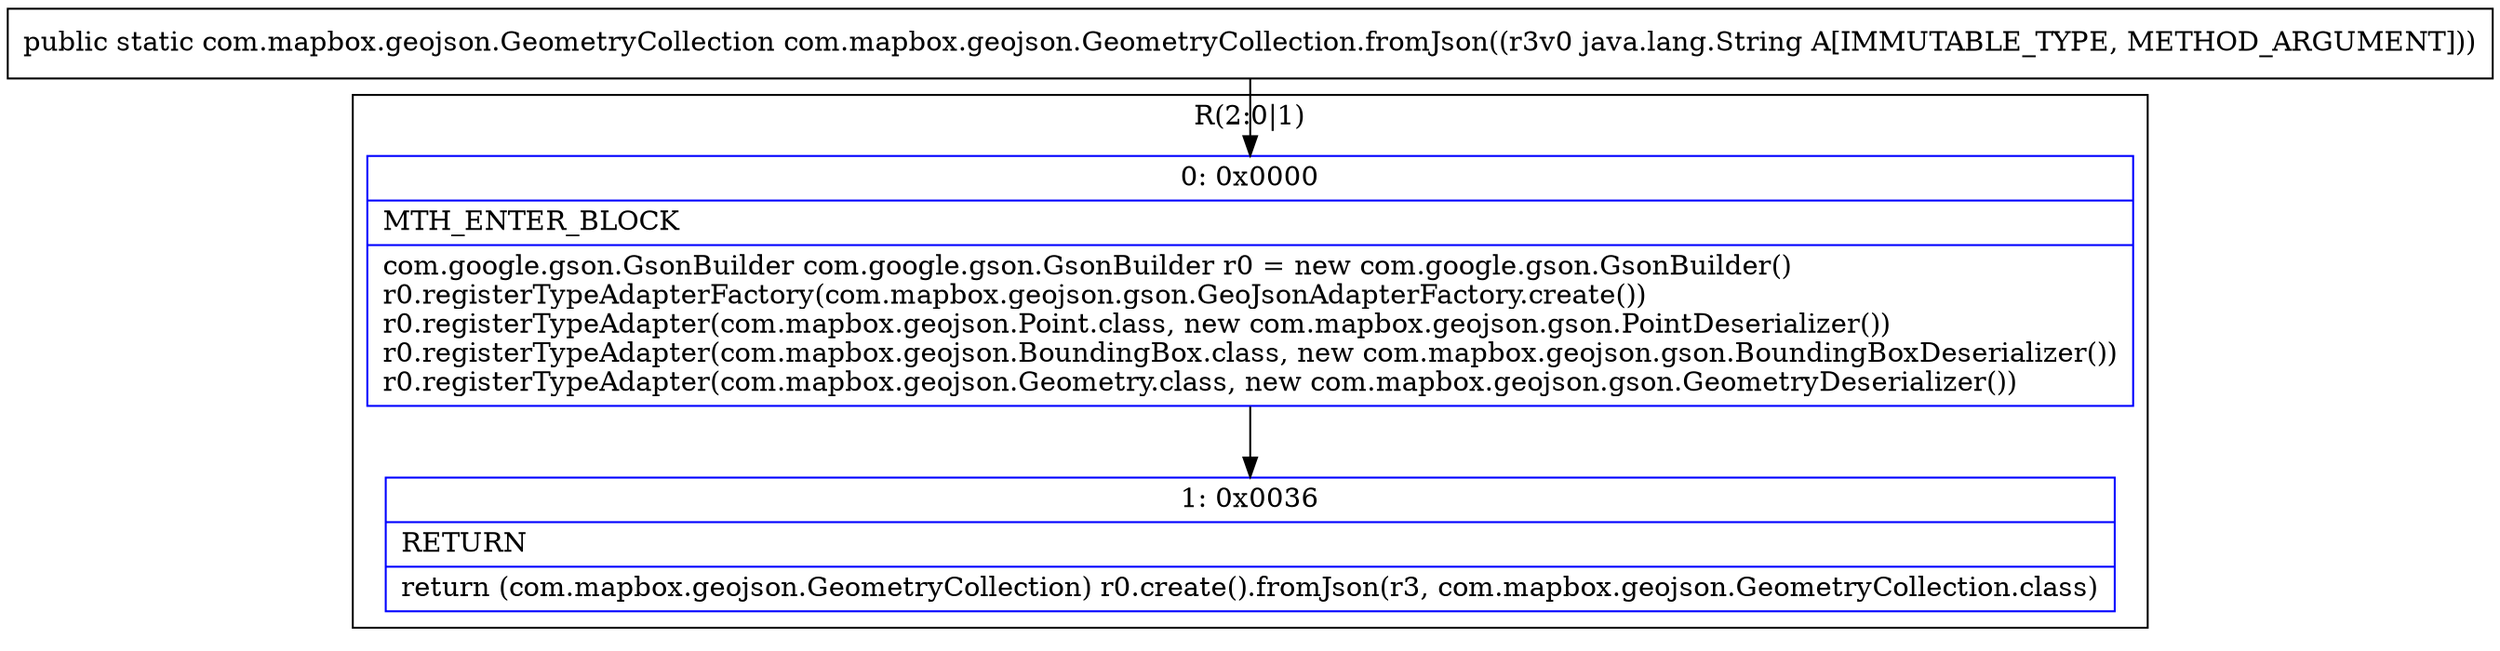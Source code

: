 digraph "CFG forcom.mapbox.geojson.GeometryCollection.fromJson(Ljava\/lang\/String;)Lcom\/mapbox\/geojson\/GeometryCollection;" {
subgraph cluster_Region_1607111066 {
label = "R(2:0|1)";
node [shape=record,color=blue];
Node_0 [shape=record,label="{0\:\ 0x0000|MTH_ENTER_BLOCK\l|com.google.gson.GsonBuilder com.google.gson.GsonBuilder r0 = new com.google.gson.GsonBuilder()\lr0.registerTypeAdapterFactory(com.mapbox.geojson.gson.GeoJsonAdapterFactory.create())\lr0.registerTypeAdapter(com.mapbox.geojson.Point.class, new com.mapbox.geojson.gson.PointDeserializer())\lr0.registerTypeAdapter(com.mapbox.geojson.BoundingBox.class, new com.mapbox.geojson.gson.BoundingBoxDeserializer())\lr0.registerTypeAdapter(com.mapbox.geojson.Geometry.class, new com.mapbox.geojson.gson.GeometryDeserializer())\l}"];
Node_1 [shape=record,label="{1\:\ 0x0036|RETURN\l|return (com.mapbox.geojson.GeometryCollection) r0.create().fromJson(r3, com.mapbox.geojson.GeometryCollection.class)\l}"];
}
MethodNode[shape=record,label="{public static com.mapbox.geojson.GeometryCollection com.mapbox.geojson.GeometryCollection.fromJson((r3v0 java.lang.String A[IMMUTABLE_TYPE, METHOD_ARGUMENT])) }"];
MethodNode -> Node_0;
Node_0 -> Node_1;
}

